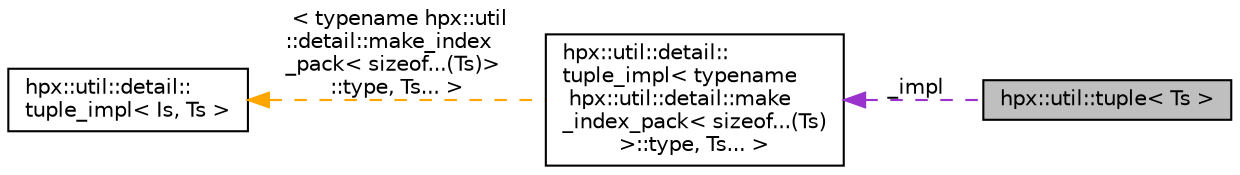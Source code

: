 digraph "hpx::util::tuple&lt; Ts &gt;"
{
  edge [fontname="Helvetica",fontsize="10",labelfontname="Helvetica",labelfontsize="10"];
  node [fontname="Helvetica",fontsize="10",shape=record];
  rankdir="LR";
  Node12 [label="hpx::util::tuple\< Ts \>",height=0.2,width=0.4,color="black", fillcolor="grey75", style="filled", fontcolor="black"];
  Node13 -> Node12 [dir="back",color="darkorchid3",fontsize="10",style="dashed",label=" _impl" ,fontname="Helvetica"];
  Node13 [label="hpx::util::detail::\ltuple_impl\< typename\l hpx::util::detail::make\l_index_pack\< sizeof...(Ts)\l\>::type, Ts... \>",height=0.2,width=0.4,color="black", fillcolor="white", style="filled",URL="$dc/d4e/structhpx_1_1util_1_1detail_1_1tuple__impl.html"];
  Node14 -> Node13 [dir="back",color="orange",fontsize="10",style="dashed",label=" \< typename hpx::util\l::detail::make_index\l_pack\< sizeof...(Ts)\>\l::type, Ts... \>" ,fontname="Helvetica"];
  Node14 [label="hpx::util::detail::\ltuple_impl\< Is, Ts \>",height=0.2,width=0.4,color="black", fillcolor="white", style="filled",URL="$dc/d4e/structhpx_1_1util_1_1detail_1_1tuple__impl.html"];
}
